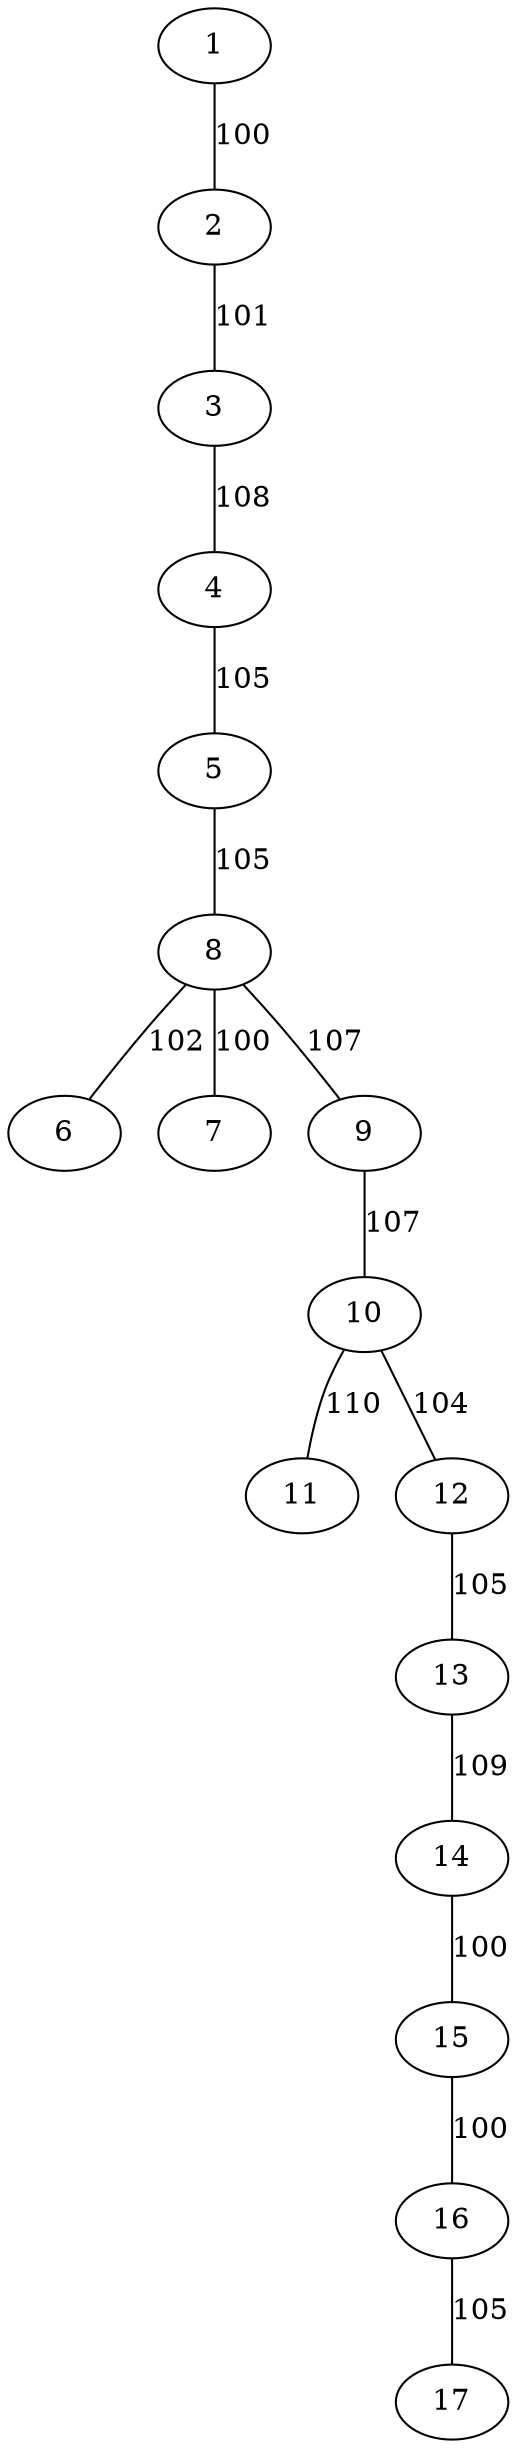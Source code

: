 graph {
    1--2 [label=100];
    2--3 [label=101];
    3--4 [label=108];
    4--5 [label=105];
    5--8 [label=105];
    8--6 [label=102];
    8--7 [label=100];
    8--9 [label=107];
    9--10 [label=107];
    10--11 [label=110];
    10--12 [label=104];
    12--13 [label=105];
    13--14 [label=109];
    14--15 [label=100];
    15--16 [label=100];
    16--17 [label=105];
}